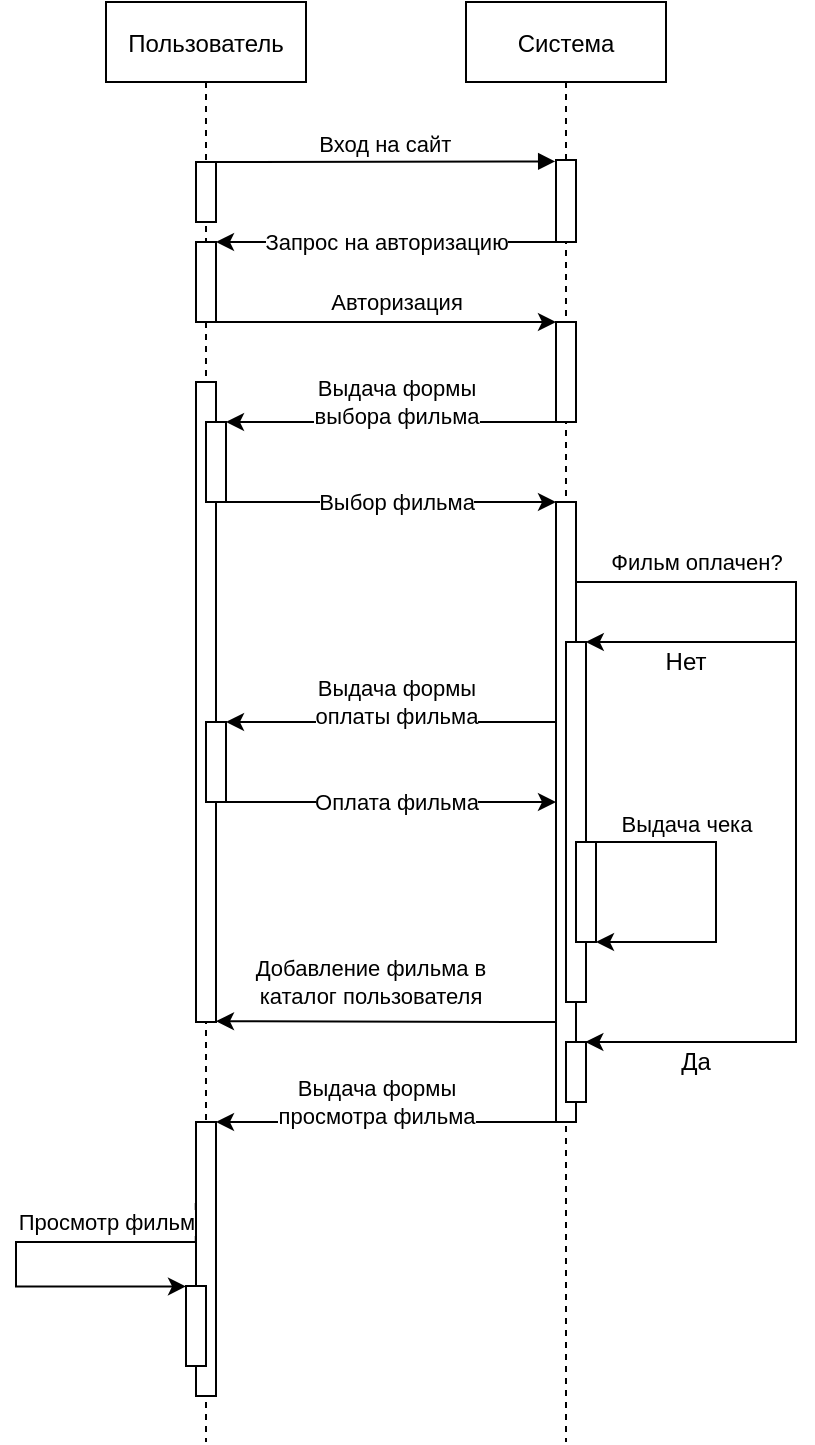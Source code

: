 <mxfile version="17.1.4" type="device"><diagram id="kgpKYQtTHZ0yAKxKKP6v" name="Page-1"><mxGraphModel dx="569" dy="302" grid="1" gridSize="10" guides="1" tooltips="1" connect="1" arrows="1" fold="1" page="1" pageScale="1" pageWidth="850" pageHeight="1100" math="0" shadow="0"><root><mxCell id="0"/><mxCell id="1" parent="0"/><mxCell id="3nuBFxr9cyL0pnOWT2aG-1" value="Пользователь" style="shape=umlLifeline;perimeter=lifelinePerimeter;container=1;collapsible=0;recursiveResize=0;rounded=0;shadow=0;strokeWidth=1;" parent="1" vertex="1"><mxGeometry x="305" y="80" width="100" height="720" as="geometry"/></mxCell><mxCell id="Xeq3GtCyi01hs1h0YEW6-10" value="" style="points=[];perimeter=orthogonalPerimeter;rounded=0;shadow=0;strokeWidth=1;" parent="3nuBFxr9cyL0pnOWT2aG-1" vertex="1"><mxGeometry x="45" y="120" width="10" height="40" as="geometry"/></mxCell><mxCell id="Xeq3GtCyi01hs1h0YEW6-23" value="" style="points=[];perimeter=orthogonalPerimeter;rounded=0;shadow=0;strokeWidth=1;" parent="3nuBFxr9cyL0pnOWT2aG-1" vertex="1"><mxGeometry x="45" y="80" width="10" height="30" as="geometry"/></mxCell><mxCell id="Xeq3GtCyi01hs1h0YEW6-37" value="" style="points=[];perimeter=orthogonalPerimeter;rounded=0;shadow=0;strokeWidth=1;" parent="3nuBFxr9cyL0pnOWT2aG-1" vertex="1"><mxGeometry x="45" y="190" width="10" height="320" as="geometry"/></mxCell><mxCell id="Xeq3GtCyi01hs1h0YEW6-15" value="" style="points=[];perimeter=orthogonalPerimeter;rounded=0;shadow=0;strokeWidth=1;" parent="3nuBFxr9cyL0pnOWT2aG-1" vertex="1"><mxGeometry x="50" y="210" width="10" height="40" as="geometry"/></mxCell><mxCell id="Xeq3GtCyi01hs1h0YEW6-30" value="" style="points=[];perimeter=orthogonalPerimeter;rounded=0;shadow=0;strokeWidth=1;" parent="3nuBFxr9cyL0pnOWT2aG-1" vertex="1"><mxGeometry x="50" y="360" width="10" height="40" as="geometry"/></mxCell><mxCell id="3nuBFxr9cyL0pnOWT2aG-5" value="Система" style="shape=umlLifeline;perimeter=lifelinePerimeter;container=1;collapsible=0;recursiveResize=0;rounded=0;shadow=0;strokeWidth=1;" parent="1" vertex="1"><mxGeometry x="485" y="80" width="100" height="720" as="geometry"/></mxCell><mxCell id="3nuBFxr9cyL0pnOWT2aG-6" value="" style="points=[];perimeter=orthogonalPerimeter;rounded=0;shadow=0;strokeWidth=1;" parent="3nuBFxr9cyL0pnOWT2aG-5" vertex="1"><mxGeometry x="45" y="79" width="10" height="41" as="geometry"/></mxCell><mxCell id="Xeq3GtCyi01hs1h0YEW6-12" value="" style="points=[];perimeter=orthogonalPerimeter;rounded=0;shadow=0;strokeWidth=1;" parent="3nuBFxr9cyL0pnOWT2aG-5" vertex="1"><mxGeometry x="45" y="160" width="10" height="50" as="geometry"/></mxCell><mxCell id="Xeq3GtCyi01hs1h0YEW6-22" value="Фильм оплачен?" style="edgeStyle=orthogonalEdgeStyle;rounded=0;orthogonalLoop=1;jettySize=auto;html=1;entryX=0.967;entryY=0;entryDx=0;entryDy=0;entryPerimeter=0;" parent="3nuBFxr9cyL0pnOWT2aG-5" source="Xeq3GtCyi01hs1h0YEW6-18" target="I3OV1TS2Kks7aP-Wz6Qk-3" edge="1"><mxGeometry x="-0.731" y="10" relative="1" as="geometry"><mxPoint x="85" y="520" as="targetPoint"/><Array as="points"><mxPoint x="165" y="290"/><mxPoint x="165" y="520"/></Array><mxPoint as="offset"/></mxGeometry></mxCell><mxCell id="Xeq3GtCyi01hs1h0YEW6-18" value="" style="points=[];perimeter=orthogonalPerimeter;rounded=0;shadow=0;strokeWidth=1;" parent="3nuBFxr9cyL0pnOWT2aG-5" vertex="1"><mxGeometry x="45" y="250" width="10" height="310" as="geometry"/></mxCell><mxCell id="Xeq3GtCyi01hs1h0YEW6-20" value="" style="points=[];perimeter=orthogonalPerimeter;rounded=0;shadow=0;strokeWidth=1;" parent="3nuBFxr9cyL0pnOWT2aG-5" vertex="1"><mxGeometry x="50" y="320" width="10" height="180" as="geometry"/></mxCell><mxCell id="I3OV1TS2Kks7aP-Wz6Qk-3" value="" style="points=[];perimeter=orthogonalPerimeter;rounded=0;shadow=0;strokeWidth=1;" parent="3nuBFxr9cyL0pnOWT2aG-5" vertex="1"><mxGeometry x="50" y="520" width="10" height="30" as="geometry"/></mxCell><mxCell id="I3OV1TS2Kks7aP-Wz6Qk-4" value="" style="endArrow=classic;html=1;rounded=0;entryX=0.99;entryY=0;entryDx=0;entryDy=0;entryPerimeter=0;" parent="3nuBFxr9cyL0pnOWT2aG-5" target="Xeq3GtCyi01hs1h0YEW6-20" edge="1"><mxGeometry width="50" height="50" relative="1" as="geometry"><mxPoint x="165" y="320" as="sourcePoint"/><mxPoint x="145" y="320" as="targetPoint"/></mxGeometry></mxCell><mxCell id="I3OV1TS2Kks7aP-Wz6Qk-7" value="" style="points=[];perimeter=orthogonalPerimeter;rounded=0;shadow=0;strokeWidth=1;" parent="3nuBFxr9cyL0pnOWT2aG-5" vertex="1"><mxGeometry x="55" y="420" width="10" height="50" as="geometry"/></mxCell><mxCell id="I3OV1TS2Kks7aP-Wz6Qk-8" style="edgeStyle=orthogonalEdgeStyle;rounded=0;orthogonalLoop=1;jettySize=auto;html=1;" parent="3nuBFxr9cyL0pnOWT2aG-5" source="I3OV1TS2Kks7aP-Wz6Qk-7" edge="1"><mxGeometry relative="1" as="geometry"><mxPoint x="65" y="470" as="targetPoint"/><Array as="points"><mxPoint x="125" y="420"/><mxPoint x="125" y="470"/></Array></mxGeometry></mxCell><mxCell id="I3OV1TS2Kks7aP-Wz6Qk-9" value="Выдача чека" style="edgeLabel;html=1;align=center;verticalAlign=middle;resizable=0;points=[];" parent="I3OV1TS2Kks7aP-Wz6Qk-8" vertex="1" connectable="0"><mxGeometry x="-0.713" y="-1" relative="1" as="geometry"><mxPoint x="20" y="-10" as="offset"/></mxGeometry></mxCell><mxCell id="3nuBFxr9cyL0pnOWT2aG-8" value="Вход на сайт" style="verticalAlign=bottom;endArrow=block;entryX=-0.04;entryY=0.017;shadow=0;strokeWidth=1;exitX=0.967;exitY=0;exitDx=0;exitDy=0;exitPerimeter=0;entryDx=0;entryDy=0;entryPerimeter=0;" parent="1" source="Xeq3GtCyi01hs1h0YEW6-23" target="3nuBFxr9cyL0pnOWT2aG-6" edge="1"><mxGeometry relative="1" as="geometry"><mxPoint x="370" y="159" as="sourcePoint"/></mxGeometry></mxCell><mxCell id="Xeq3GtCyi01hs1h0YEW6-14" value="Авторизация" style="edgeStyle=orthogonalEdgeStyle;rounded=0;orthogonalLoop=1;jettySize=auto;html=1;" parent="1" source="Xeq3GtCyi01hs1h0YEW6-10" target="Xeq3GtCyi01hs1h0YEW6-12" edge="1"><mxGeometry x="0.059" y="10" relative="1" as="geometry"><Array as="points"><mxPoint x="450" y="240"/><mxPoint x="450" y="240"/></Array><mxPoint as="offset"/></mxGeometry></mxCell><mxCell id="Xeq3GtCyi01hs1h0YEW6-16" value="Запрос на авторизацию" style="edgeStyle=orthogonalEdgeStyle;rounded=0;orthogonalLoop=1;jettySize=auto;html=1;" parent="1" source="3nuBFxr9cyL0pnOWT2aG-6" target="Xeq3GtCyi01hs1h0YEW6-10" edge="1"><mxGeometry relative="1" as="geometry"><Array as="points"><mxPoint x="490" y="200"/><mxPoint x="490" y="200"/></Array></mxGeometry></mxCell><mxCell id="Xeq3GtCyi01hs1h0YEW6-17" value="Выдача формы&lt;br&gt;выбора фильма" style="edgeStyle=orthogonalEdgeStyle;rounded=0;orthogonalLoop=1;jettySize=auto;html=1;" parent="1" source="Xeq3GtCyi01hs1h0YEW6-12" target="Xeq3GtCyi01hs1h0YEW6-15" edge="1"><mxGeometry x="-0.03" y="-10" relative="1" as="geometry"><Array as="points"><mxPoint x="400" y="290"/><mxPoint x="400" y="290"/></Array><mxPoint as="offset"/></mxGeometry></mxCell><mxCell id="Xeq3GtCyi01hs1h0YEW6-19" value="Выбор фильма" style="edgeStyle=orthogonalEdgeStyle;rounded=0;orthogonalLoop=1;jettySize=auto;html=1;" parent="1" source="Xeq3GtCyi01hs1h0YEW6-15" target="Xeq3GtCyi01hs1h0YEW6-18" edge="1"><mxGeometry x="0.03" relative="1" as="geometry"><Array as="points"><mxPoint x="490" y="330"/><mxPoint x="490" y="330"/></Array><mxPoint as="offset"/></mxGeometry></mxCell><mxCell id="Xeq3GtCyi01hs1h0YEW6-31" value="Выдача формы&lt;br&gt;оплаты фильма" style="edgeStyle=orthogonalEdgeStyle;rounded=0;orthogonalLoop=1;jettySize=auto;html=1;" parent="1" target="Xeq3GtCyi01hs1h0YEW6-30" edge="1"><mxGeometry x="-0.03" y="-10" relative="1" as="geometry"><mxPoint x="530" y="440" as="sourcePoint"/><Array as="points"><mxPoint x="410" y="440"/><mxPoint x="410" y="440"/></Array><mxPoint as="offset"/></mxGeometry></mxCell><mxCell id="Xeq3GtCyi01hs1h0YEW6-32" value="Оплата фильма" style="edgeStyle=orthogonalEdgeStyle;rounded=0;orthogonalLoop=1;jettySize=auto;html=1;exitX=1;exitY=1;exitDx=0;exitDy=0;exitPerimeter=0;" parent="1" source="Xeq3GtCyi01hs1h0YEW6-30" edge="1"><mxGeometry x="0.03" relative="1" as="geometry"><mxPoint x="530" y="480" as="targetPoint"/><Array as="points"><mxPoint x="410" y="480"/><mxPoint x="410" y="480"/></Array><mxPoint as="offset"/><mxPoint x="370" y="480" as="sourcePoint"/></mxGeometry></mxCell><mxCell id="Xeq3GtCyi01hs1h0YEW6-38" value="Добавление фильма в&lt;br&gt;каталог пользователя" style="edgeStyle=orthogonalEdgeStyle;rounded=0;orthogonalLoop=1;jettySize=auto;html=1;" parent="1" edge="1"><mxGeometry x="0.097" y="-20" relative="1" as="geometry"><Array as="points"><mxPoint x="530" y="590"/><mxPoint x="530" y="590"/></Array><mxPoint as="offset"/><mxPoint x="530" y="590" as="sourcePoint"/><mxPoint x="360" y="589.619" as="targetPoint"/></mxGeometry></mxCell><mxCell id="Xeq3GtCyi01hs1h0YEW6-29" value="Просмотр фильма" style="edgeStyle=orthogonalEdgeStyle;rounded=0;orthogonalLoop=1;jettySize=auto;html=1;entryX=0;entryY=0.005;entryDx=0;entryDy=0;entryPerimeter=0;exitX=-0.012;exitY=0.296;exitDx=0;exitDy=0;exitPerimeter=0;" parent="1" source="I3OV1TS2Kks7aP-Wz6Qk-2" target="Xeq3GtCyi01hs1h0YEW6-28" edge="1"><mxGeometry x="-0.43" y="-10" relative="1" as="geometry"><mxPoint x="360.0" y="709.007" as="sourcePoint"/><mxPoint x="370" y="722" as="targetPoint"/><Array as="points"><mxPoint x="350" y="700"/><mxPoint x="260" y="700"/><mxPoint x="260" y="722"/></Array><mxPoint as="offset"/></mxGeometry></mxCell><mxCell id="I3OV1TS2Kks7aP-Wz6Qk-2" value="" style="points=[];perimeter=orthogonalPerimeter;rounded=0;shadow=0;strokeWidth=1;" parent="1" vertex="1"><mxGeometry x="350" y="640" width="10" height="137" as="geometry"/></mxCell><mxCell id="Xeq3GtCyi01hs1h0YEW6-28" value="" style="points=[];perimeter=orthogonalPerimeter;rounded=0;shadow=0;strokeWidth=1;" parent="1" vertex="1"><mxGeometry x="345" y="722" width="10" height="40" as="geometry"/></mxCell><mxCell id="Xeq3GtCyi01hs1h0YEW6-27" value="Выдача формы&lt;br&gt;просмотра фильма" style="edgeStyle=orthogonalEdgeStyle;rounded=0;orthogonalLoop=1;jettySize=auto;html=1;entryX=1;entryY=0;entryDx=0;entryDy=0;entryPerimeter=0;exitX=0;exitY=1;exitDx=0;exitDy=0;exitPerimeter=0;" parent="1" target="I3OV1TS2Kks7aP-Wz6Qk-2" edge="1" source="Xeq3GtCyi01hs1h0YEW6-18"><mxGeometry x="0.059" y="-10" relative="1" as="geometry"><mxPoint x="550" y="630" as="sourcePoint"/><Array as="points"><mxPoint x="440" y="640"/><mxPoint x="440" y="640"/></Array><mxPoint as="offset"/><mxPoint x="380" y="677" as="targetPoint"/></mxGeometry></mxCell><mxCell id="I3OV1TS2Kks7aP-Wz6Qk-5" value="Нет" style="text;html=1;strokeColor=none;fillColor=none;align=center;verticalAlign=middle;whiteSpace=wrap;rounded=0;" parent="1" vertex="1"><mxGeometry x="580" y="400" width="30" height="20" as="geometry"/></mxCell><mxCell id="I3OV1TS2Kks7aP-Wz6Qk-6" value="Да" style="text;html=1;strokeColor=none;fillColor=none;align=center;verticalAlign=middle;whiteSpace=wrap;rounded=0;" parent="1" vertex="1"><mxGeometry x="585" y="600" width="30" height="20" as="geometry"/></mxCell></root></mxGraphModel></diagram></mxfile>